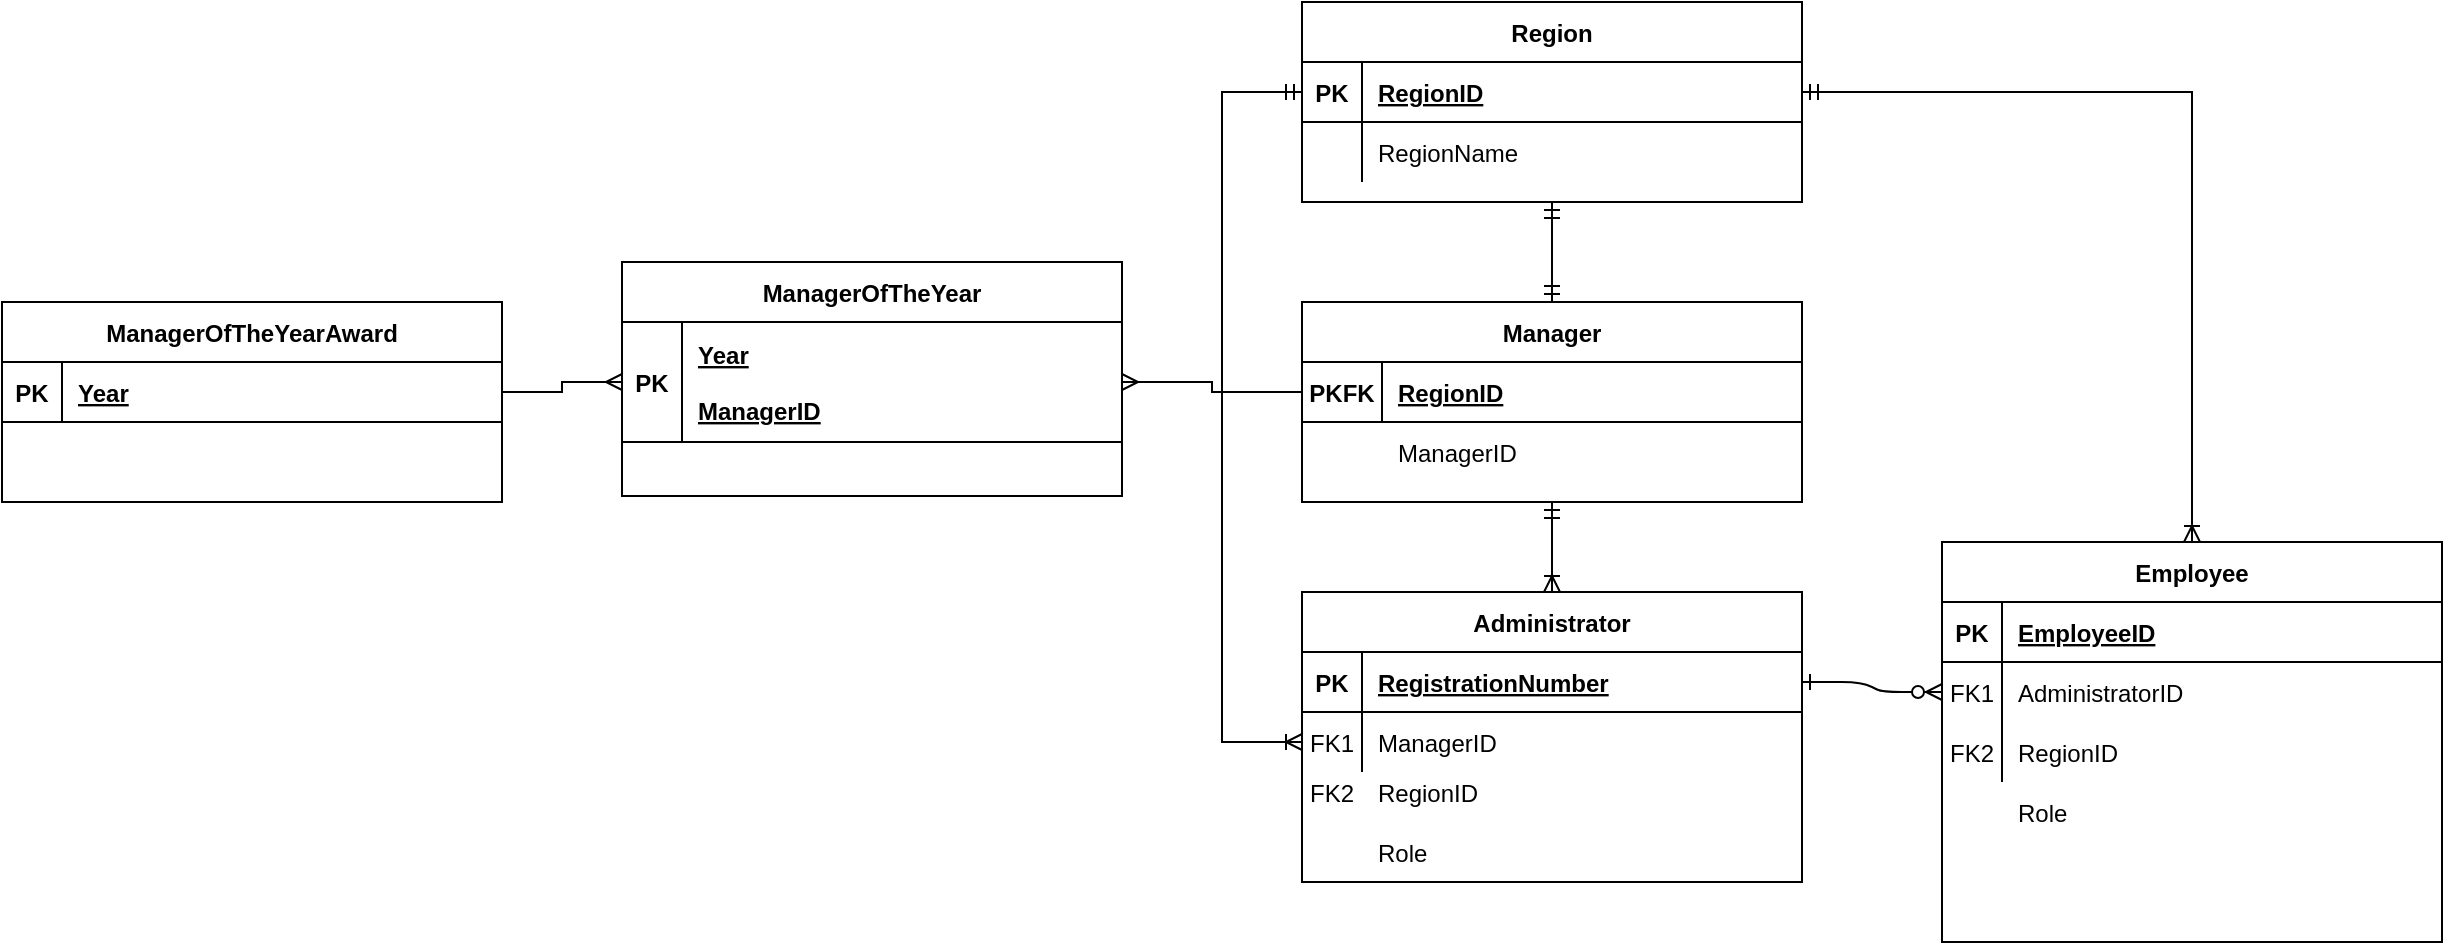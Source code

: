 <mxfile version="14.8.5" type="device"><diagram id="R2lEEEUBdFMjLlhIrx00" name="Page-1"><mxGraphModel dx="1502" dy="1463" grid="1" gridSize="10" guides="1" tooltips="1" connect="1" arrows="1" fold="1" page="1" pageScale="1" pageWidth="850" pageHeight="1100" math="0" shadow="0" extFonts="Permanent Marker^https://fonts.googleapis.com/css?family=Permanent+Marker"><root><mxCell id="0"/><mxCell id="1" parent="0"/><mxCell id="C-vyLk0tnHw3VtMMgP7b-1" value="" style="edgeStyle=entityRelationEdgeStyle;endArrow=ERzeroToMany;startArrow=ERone;endFill=1;startFill=0;" parent="1" source="C-vyLk0tnHw3VtMMgP7b-24" target="C-vyLk0tnHw3VtMMgP7b-6" edge="1"><mxGeometry width="100" height="100" relative="1" as="geometry"><mxPoint x="340" y="720" as="sourcePoint"/><mxPoint x="440" y="620" as="targetPoint"/></mxGeometry></mxCell><mxCell id="C-vyLk0tnHw3VtMMgP7b-2" value="Employee" style="shape=table;startSize=30;container=1;collapsible=1;childLayout=tableLayout;fixedRows=1;rowLines=0;fontStyle=1;align=center;resizeLast=1;" parent="1" vertex="1"><mxGeometry x="440" y="110" width="250" height="200" as="geometry"/></mxCell><mxCell id="C-vyLk0tnHw3VtMMgP7b-3" value="" style="shape=partialRectangle;collapsible=0;dropTarget=0;pointerEvents=0;fillColor=none;points=[[0,0.5],[1,0.5]];portConstraint=eastwest;top=0;left=0;right=0;bottom=1;" parent="C-vyLk0tnHw3VtMMgP7b-2" vertex="1"><mxGeometry y="30" width="250" height="30" as="geometry"/></mxCell><mxCell id="C-vyLk0tnHw3VtMMgP7b-4" value="PK" style="shape=partialRectangle;overflow=hidden;connectable=0;fillColor=none;top=0;left=0;bottom=0;right=0;fontStyle=1;" parent="C-vyLk0tnHw3VtMMgP7b-3" vertex="1"><mxGeometry width="30" height="30" as="geometry"/></mxCell><mxCell id="C-vyLk0tnHw3VtMMgP7b-5" value="EmployeeID" style="shape=partialRectangle;overflow=hidden;connectable=0;fillColor=none;top=0;left=0;bottom=0;right=0;align=left;spacingLeft=6;fontStyle=5;" parent="C-vyLk0tnHw3VtMMgP7b-3" vertex="1"><mxGeometry x="30" width="220" height="30" as="geometry"/></mxCell><mxCell id="C-vyLk0tnHw3VtMMgP7b-6" value="" style="shape=partialRectangle;collapsible=0;dropTarget=0;pointerEvents=0;fillColor=none;points=[[0,0.5],[1,0.5]];portConstraint=eastwest;top=0;left=0;right=0;bottom=0;" parent="C-vyLk0tnHw3VtMMgP7b-2" vertex="1"><mxGeometry y="60" width="250" height="30" as="geometry"/></mxCell><mxCell id="C-vyLk0tnHw3VtMMgP7b-7" value="FK1" style="shape=partialRectangle;overflow=hidden;connectable=0;fillColor=none;top=0;left=0;bottom=0;right=0;" parent="C-vyLk0tnHw3VtMMgP7b-6" vertex="1"><mxGeometry width="30" height="30" as="geometry"/></mxCell><mxCell id="C-vyLk0tnHw3VtMMgP7b-8" value="AdministratorID" style="shape=partialRectangle;overflow=hidden;connectable=0;fillColor=none;top=0;left=0;bottom=0;right=0;align=left;spacingLeft=6;" parent="C-vyLk0tnHw3VtMMgP7b-6" vertex="1"><mxGeometry x="30" width="220" height="30" as="geometry"/></mxCell><mxCell id="C-vyLk0tnHw3VtMMgP7b-9" value="" style="shape=partialRectangle;collapsible=0;dropTarget=0;pointerEvents=0;fillColor=none;points=[[0,0.5],[1,0.5]];portConstraint=eastwest;top=0;left=0;right=0;bottom=0;" parent="C-vyLk0tnHw3VtMMgP7b-2" vertex="1"><mxGeometry y="90" width="250" height="30" as="geometry"/></mxCell><mxCell id="C-vyLk0tnHw3VtMMgP7b-10" value="FK2" style="shape=partialRectangle;overflow=hidden;connectable=0;fillColor=none;top=0;left=0;bottom=0;right=0;" parent="C-vyLk0tnHw3VtMMgP7b-9" vertex="1"><mxGeometry width="30" height="30" as="geometry"/></mxCell><mxCell id="C-vyLk0tnHw3VtMMgP7b-11" value="RegionID" style="shape=partialRectangle;overflow=hidden;connectable=0;fillColor=none;top=0;left=0;bottom=0;right=0;align=left;spacingLeft=6;" parent="C-vyLk0tnHw3VtMMgP7b-9" vertex="1"><mxGeometry x="30" width="220" height="30" as="geometry"/></mxCell><mxCell id="C-vyLk0tnHw3VtMMgP7b-23" value="Administrator" style="shape=table;startSize=30;container=1;collapsible=1;childLayout=tableLayout;fixedRows=1;rowLines=0;fontStyle=1;align=center;resizeLast=1;" parent="1" vertex="1"><mxGeometry x="120" y="135" width="250" height="145" as="geometry"/></mxCell><mxCell id="C-vyLk0tnHw3VtMMgP7b-24" value="" style="shape=partialRectangle;collapsible=0;dropTarget=0;pointerEvents=0;fillColor=none;points=[[0,0.5],[1,0.5]];portConstraint=eastwest;top=0;left=0;right=0;bottom=1;" parent="C-vyLk0tnHw3VtMMgP7b-23" vertex="1"><mxGeometry y="30" width="250" height="30" as="geometry"/></mxCell><mxCell id="C-vyLk0tnHw3VtMMgP7b-25" value="PK" style="shape=partialRectangle;overflow=hidden;connectable=0;fillColor=none;top=0;left=0;bottom=0;right=0;fontStyle=1;" parent="C-vyLk0tnHw3VtMMgP7b-24" vertex="1"><mxGeometry width="30" height="30" as="geometry"/></mxCell><mxCell id="C-vyLk0tnHw3VtMMgP7b-26" value="RegistrationNumber" style="shape=partialRectangle;overflow=hidden;connectable=0;fillColor=none;top=0;left=0;bottom=0;right=0;align=left;spacingLeft=6;fontStyle=5;" parent="C-vyLk0tnHw3VtMMgP7b-24" vertex="1"><mxGeometry x="30" width="220" height="30" as="geometry"/></mxCell><mxCell id="C-vyLk0tnHw3VtMMgP7b-27" value="" style="shape=partialRectangle;collapsible=0;dropTarget=0;pointerEvents=0;fillColor=none;points=[[0,0.5],[1,0.5]];portConstraint=eastwest;top=0;left=0;right=0;bottom=0;" parent="C-vyLk0tnHw3VtMMgP7b-23" vertex="1"><mxGeometry y="60" width="250" height="30" as="geometry"/></mxCell><mxCell id="C-vyLk0tnHw3VtMMgP7b-28" value="FK1" style="shape=partialRectangle;overflow=hidden;connectable=0;fillColor=none;top=0;left=0;bottom=0;right=0;" parent="C-vyLk0tnHw3VtMMgP7b-27" vertex="1"><mxGeometry width="30" height="30" as="geometry"/></mxCell><mxCell id="C-vyLk0tnHw3VtMMgP7b-29" value="ManagerID" style="shape=partialRectangle;overflow=hidden;connectable=0;fillColor=none;top=0;left=0;bottom=0;right=0;align=left;spacingLeft=6;" parent="C-vyLk0tnHw3VtMMgP7b-27" vertex="1"><mxGeometry x="30" width="220" height="30" as="geometry"/></mxCell><mxCell id="MIY1Mc0kwDRhQm6GYMda-19" style="edgeStyle=orthogonalEdgeStyle;rounded=0;orthogonalLoop=1;jettySize=auto;html=1;entryX=0.5;entryY=0;entryDx=0;entryDy=0;startArrow=ERmandOne;startFill=0;endArrow=ERmandOne;endFill=0;" edge="1" parent="1" source="MIY1Mc0kwDRhQm6GYMda-2" target="MIY1Mc0kwDRhQm6GYMda-12"><mxGeometry relative="1" as="geometry"/></mxCell><mxCell id="MIY1Mc0kwDRhQm6GYMda-2" value="Region" style="shape=table;startSize=30;container=1;collapsible=1;childLayout=tableLayout;fixedRows=1;rowLines=0;fontStyle=1;align=center;resizeLast=1;" vertex="1" parent="1"><mxGeometry x="120" y="-160" width="250" height="100" as="geometry"/></mxCell><mxCell id="MIY1Mc0kwDRhQm6GYMda-3" value="" style="shape=partialRectangle;collapsible=0;dropTarget=0;pointerEvents=0;fillColor=none;points=[[0,0.5],[1,0.5]];portConstraint=eastwest;top=0;left=0;right=0;bottom=1;" vertex="1" parent="MIY1Mc0kwDRhQm6GYMda-2"><mxGeometry y="30" width="250" height="30" as="geometry"/></mxCell><mxCell id="MIY1Mc0kwDRhQm6GYMda-4" value="PK" style="shape=partialRectangle;overflow=hidden;connectable=0;fillColor=none;top=0;left=0;bottom=0;right=0;fontStyle=1;" vertex="1" parent="MIY1Mc0kwDRhQm6GYMda-3"><mxGeometry width="30" height="30" as="geometry"/></mxCell><mxCell id="MIY1Mc0kwDRhQm6GYMda-5" value="RegionID" style="shape=partialRectangle;overflow=hidden;connectable=0;fillColor=none;top=0;left=0;bottom=0;right=0;align=left;spacingLeft=6;fontStyle=5;" vertex="1" parent="MIY1Mc0kwDRhQm6GYMda-3"><mxGeometry x="30" width="220" height="30" as="geometry"/></mxCell><mxCell id="MIY1Mc0kwDRhQm6GYMda-6" value="" style="shape=partialRectangle;collapsible=0;dropTarget=0;pointerEvents=0;fillColor=none;points=[[0,0.5],[1,0.5]];portConstraint=eastwest;top=0;left=0;right=0;bottom=0;" vertex="1" parent="MIY1Mc0kwDRhQm6GYMda-2"><mxGeometry y="60" width="250" height="30" as="geometry"/></mxCell><mxCell id="MIY1Mc0kwDRhQm6GYMda-7" value="" style="shape=partialRectangle;overflow=hidden;connectable=0;fillColor=none;top=0;left=0;bottom=0;right=0;" vertex="1" parent="MIY1Mc0kwDRhQm6GYMda-6"><mxGeometry width="30" height="30" as="geometry"/></mxCell><mxCell id="MIY1Mc0kwDRhQm6GYMda-8" value="RegionName" style="shape=partialRectangle;overflow=hidden;connectable=0;fillColor=none;top=0;left=0;bottom=0;right=0;align=left;spacingLeft=6;" vertex="1" parent="MIY1Mc0kwDRhQm6GYMda-6"><mxGeometry x="30" width="220" height="30" as="geometry"/></mxCell><mxCell id="MIY1Mc0kwDRhQm6GYMda-20" style="edgeStyle=orthogonalEdgeStyle;rounded=0;orthogonalLoop=1;jettySize=auto;html=1;startArrow=ERmandOne;startFill=0;endArrow=ERoneToMany;endFill=0;" edge="1" parent="1" source="MIY1Mc0kwDRhQm6GYMda-12" target="C-vyLk0tnHw3VtMMgP7b-23"><mxGeometry relative="1" as="geometry"/></mxCell><mxCell id="MIY1Mc0kwDRhQm6GYMda-21" style="edgeStyle=orthogonalEdgeStyle;rounded=0;orthogonalLoop=1;jettySize=auto;html=1;entryX=0.5;entryY=0;entryDx=0;entryDy=0;startArrow=ERmandOne;startFill=0;endArrow=ERoneToMany;endFill=0;" edge="1" parent="1" source="MIY1Mc0kwDRhQm6GYMda-3" target="C-vyLk0tnHw3VtMMgP7b-2"><mxGeometry relative="1" as="geometry"/></mxCell><mxCell id="MIY1Mc0kwDRhQm6GYMda-35" value="Role" style="shape=partialRectangle;overflow=hidden;connectable=0;fillColor=none;top=0;left=0;bottom=0;right=0;align=left;spacingLeft=6;" vertex="1" parent="1"><mxGeometry x="150" y="250" width="220" height="30" as="geometry"/></mxCell><mxCell id="MIY1Mc0kwDRhQm6GYMda-39" value="Role" style="shape=partialRectangle;overflow=hidden;connectable=0;fillColor=none;top=0;left=0;bottom=0;right=0;align=left;spacingLeft=6;" vertex="1" parent="1"><mxGeometry x="470" y="230" width="220" height="30" as="geometry"/></mxCell><mxCell id="MIY1Mc0kwDRhQm6GYMda-42" style="edgeStyle=orthogonalEdgeStyle;rounded=0;orthogonalLoop=1;jettySize=auto;html=1;entryX=0;entryY=0.5;entryDx=0;entryDy=0;startArrow=ERmandOne;startFill=0;endArrow=ERoneToMany;endFill=0;" edge="1" parent="1" source="MIY1Mc0kwDRhQm6GYMda-3" target="C-vyLk0tnHw3VtMMgP7b-27"><mxGeometry relative="1" as="geometry"><Array as="points"><mxPoint x="80" y="-115"/><mxPoint x="80" y="210"/></Array></mxGeometry></mxCell><mxCell id="MIY1Mc0kwDRhQm6GYMda-43" value="FK2" style="shape=partialRectangle;overflow=hidden;connectable=0;fillColor=none;top=0;left=0;bottom=0;right=0;" vertex="1" parent="1"><mxGeometry x="120" y="220" width="30" height="30" as="geometry"/></mxCell><mxCell id="MIY1Mc0kwDRhQm6GYMda-44" value="RegionID" style="shape=partialRectangle;overflow=hidden;connectable=0;fillColor=none;top=0;left=0;bottom=0;right=0;align=left;spacingLeft=6;" vertex="1" parent="1"><mxGeometry x="150" y="220" width="220" height="30" as="geometry"/></mxCell><mxCell id="MIY1Mc0kwDRhQm6GYMda-51" value="" style="group" vertex="1" connectable="0" parent="1"><mxGeometry x="-220" y="-30" width="250" height="90" as="geometry"/></mxCell><mxCell id="MIY1Mc0kwDRhQm6GYMda-45" value="ManagerOfTheYear" style="shape=table;startSize=30;container=1;collapsible=1;childLayout=tableLayout;fixedRows=1;rowLines=0;fontStyle=1;align=center;resizeLast=1;" vertex="1" parent="MIY1Mc0kwDRhQm6GYMda-51"><mxGeometry width="250" height="117" as="geometry"/></mxCell><mxCell id="MIY1Mc0kwDRhQm6GYMda-46" value="" style="shape=partialRectangle;collapsible=0;dropTarget=0;pointerEvents=0;fillColor=none;points=[[0,0.5],[1,0.5]];portConstraint=eastwest;top=0;left=0;right=0;bottom=1;" vertex="1" parent="MIY1Mc0kwDRhQm6GYMda-45"><mxGeometry y="30" width="250" height="60" as="geometry"/></mxCell><mxCell id="MIY1Mc0kwDRhQm6GYMda-47" value="PK" style="shape=partialRectangle;overflow=hidden;connectable=0;fillColor=none;top=0;left=0;bottom=0;right=0;fontStyle=1;" vertex="1" parent="MIY1Mc0kwDRhQm6GYMda-46"><mxGeometry width="30" height="60" as="geometry"/></mxCell><mxCell id="MIY1Mc0kwDRhQm6GYMda-48" value="Year&#10;&#10;ManagerID" style="shape=partialRectangle;overflow=hidden;connectable=0;fillColor=none;top=0;left=0;bottom=0;right=0;align=left;spacingLeft=6;fontStyle=5;" vertex="1" parent="MIY1Mc0kwDRhQm6GYMda-46"><mxGeometry x="30" width="220" height="60" as="geometry"/></mxCell><mxCell id="MIY1Mc0kwDRhQm6GYMda-52" value="" style="group" vertex="1" connectable="0" parent="1"><mxGeometry x="120" y="-10" width="250" height="100" as="geometry"/></mxCell><mxCell id="MIY1Mc0kwDRhQm6GYMda-12" value="Manager" style="shape=table;startSize=30;container=1;collapsible=1;childLayout=tableLayout;fixedRows=1;rowLines=0;fontStyle=1;align=center;resizeLast=1;" vertex="1" parent="MIY1Mc0kwDRhQm6GYMda-52"><mxGeometry width="250" height="100" as="geometry"/></mxCell><mxCell id="MIY1Mc0kwDRhQm6GYMda-13" value="" style="shape=partialRectangle;collapsible=0;dropTarget=0;pointerEvents=0;fillColor=none;points=[[0,0.5],[1,0.5]];portConstraint=eastwest;top=0;left=0;right=0;bottom=1;" vertex="1" parent="MIY1Mc0kwDRhQm6GYMda-12"><mxGeometry y="30" width="250" height="30" as="geometry"/></mxCell><mxCell id="MIY1Mc0kwDRhQm6GYMda-14" value="PKFK" style="shape=partialRectangle;overflow=hidden;connectable=0;fillColor=none;top=0;left=0;bottom=0;right=0;fontStyle=1;" vertex="1" parent="MIY1Mc0kwDRhQm6GYMda-13"><mxGeometry width="40" height="30" as="geometry"/></mxCell><mxCell id="MIY1Mc0kwDRhQm6GYMda-15" value="RegionID" style="shape=partialRectangle;overflow=hidden;connectable=0;fillColor=none;top=0;left=0;bottom=0;right=0;align=left;spacingLeft=6;fontStyle=5;" vertex="1" parent="MIY1Mc0kwDRhQm6GYMda-13"><mxGeometry x="40" width="210" height="30" as="geometry"/></mxCell><mxCell id="MIY1Mc0kwDRhQm6GYMda-36" value="ManagerID" style="shape=partialRectangle;overflow=hidden;connectable=0;fillColor=none;top=0;left=0;bottom=0;right=0;align=left;spacingLeft=6;" vertex="1" parent="MIY1Mc0kwDRhQm6GYMda-52"><mxGeometry x="40" y="60" width="210" height="30" as="geometry"/></mxCell><mxCell id="MIY1Mc0kwDRhQm6GYMda-38" value="" style="shape=partialRectangle;overflow=hidden;connectable=0;fillColor=none;top=0;left=0;bottom=0;right=0;" vertex="1" parent="MIY1Mc0kwDRhQm6GYMda-52"><mxGeometry x="10" y="60" width="30" height="30" as="geometry"/></mxCell><mxCell id="MIY1Mc0kwDRhQm6GYMda-54" value="" style="group" vertex="1" connectable="0" parent="1"><mxGeometry x="-530" y="-10" width="250" height="100" as="geometry"/></mxCell><mxCell id="MIY1Mc0kwDRhQm6GYMda-55" value="ManagerOfTheYearAward" style="shape=table;startSize=30;container=1;collapsible=1;childLayout=tableLayout;fixedRows=1;rowLines=0;fontStyle=1;align=center;resizeLast=1;" vertex="1" parent="MIY1Mc0kwDRhQm6GYMda-54"><mxGeometry width="250" height="100" as="geometry"/></mxCell><mxCell id="MIY1Mc0kwDRhQm6GYMda-56" value="" style="shape=partialRectangle;collapsible=0;dropTarget=0;pointerEvents=0;fillColor=none;points=[[0,0.5],[1,0.5]];portConstraint=eastwest;top=0;left=0;right=0;bottom=1;" vertex="1" parent="MIY1Mc0kwDRhQm6GYMda-55"><mxGeometry y="30" width="250" height="30" as="geometry"/></mxCell><mxCell id="MIY1Mc0kwDRhQm6GYMda-57" value="PK" style="shape=partialRectangle;overflow=hidden;connectable=0;fillColor=none;top=0;left=0;bottom=0;right=0;fontStyle=1;" vertex="1" parent="MIY1Mc0kwDRhQm6GYMda-56"><mxGeometry width="30" height="30" as="geometry"/></mxCell><mxCell id="MIY1Mc0kwDRhQm6GYMda-58" value="Year" style="shape=partialRectangle;overflow=hidden;connectable=0;fillColor=none;top=0;left=0;bottom=0;right=0;align=left;spacingLeft=6;fontStyle=5;" vertex="1" parent="MIY1Mc0kwDRhQm6GYMda-56"><mxGeometry x="30" width="220" height="30" as="geometry"/></mxCell><mxCell id="MIY1Mc0kwDRhQm6GYMda-61" style="edgeStyle=orthogonalEdgeStyle;rounded=0;orthogonalLoop=1;jettySize=auto;html=1;entryX=0;entryY=0.5;entryDx=0;entryDy=0;startArrow=ERmany;startFill=0;endArrow=none;endFill=0;" edge="1" parent="1" source="MIY1Mc0kwDRhQm6GYMda-46" target="MIY1Mc0kwDRhQm6GYMda-13"><mxGeometry relative="1" as="geometry"/></mxCell><mxCell id="MIY1Mc0kwDRhQm6GYMda-63" style="edgeStyle=orthogonalEdgeStyle;rounded=0;orthogonalLoop=1;jettySize=auto;html=1;entryX=1;entryY=0.5;entryDx=0;entryDy=0;startArrow=ERmany;startFill=0;endArrow=none;endFill=0;" edge="1" parent="1" source="MIY1Mc0kwDRhQm6GYMda-46" target="MIY1Mc0kwDRhQm6GYMda-56"><mxGeometry relative="1" as="geometry"/></mxCell></root></mxGraphModel></diagram></mxfile>